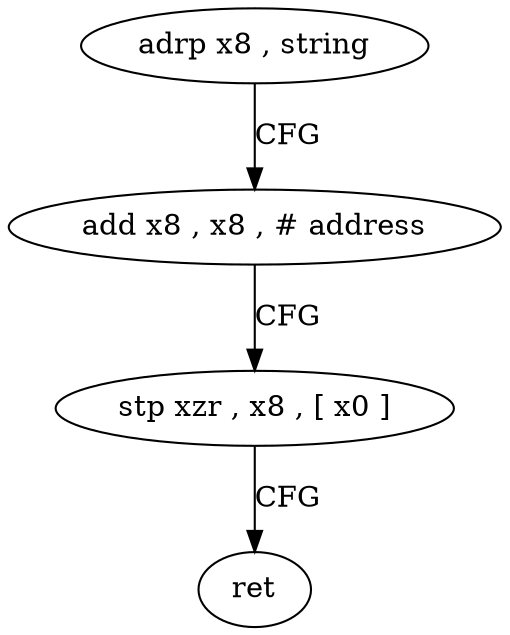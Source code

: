 digraph "func" {
"4221464" [label = "adrp x8 , string" ]
"4221468" [label = "add x8 , x8 , # address" ]
"4221472" [label = "stp xzr , x8 , [ x0 ]" ]
"4221476" [label = "ret" ]
"4221464" -> "4221468" [ label = "CFG" ]
"4221468" -> "4221472" [ label = "CFG" ]
"4221472" -> "4221476" [ label = "CFG" ]
}

